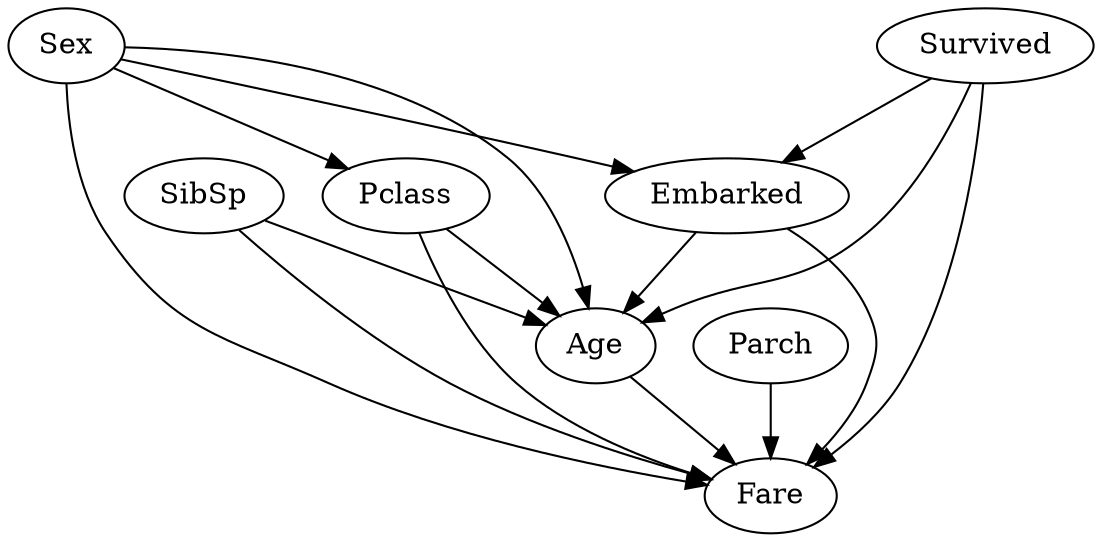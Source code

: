 strict digraph  {
Pclass;
Sex;
Age;
SibSp;
Parch;
Fare;
Embarked;
Survived;
Pclass -> Age  [origin=learned, weight="2.5792690852946882"];
Pclass -> Fare  [origin=learned, weight="-12.576020511852859"];
Sex -> Pclass  [origin=learned, weight="0.9757434099116706"];
Sex -> Age  [origin=learned, weight="12.532208761505753"];
Sex -> Fare  [origin=learned, weight="18.575771357979576"];
Sex -> Embarked  [origin=learned, weight="1.5513763955201836"];
Age -> Fare  [origin=learned, weight="0.9466045944290918"];
SibSp -> Age  [origin=learned, weight="-3.1629579675879516"];
SibSp -> Fare  [origin=learned, weight="11.672388802347546"];
Parch -> Fare  [origin=learned, weight="13.90149057089469"];
Embarked -> Age  [origin=learned, weight="6.516035293400956"];
Embarked -> Fare  [origin=learned, weight="-4.270987400545071"];
Survived -> Age  [origin=learned, weight="9.863402183543961"];
Survived -> Fare  [origin=learned, weight="35.65262086574246"];
Survived -> Embarked  [origin=learned, weight="0.9892387066753197"];
}
